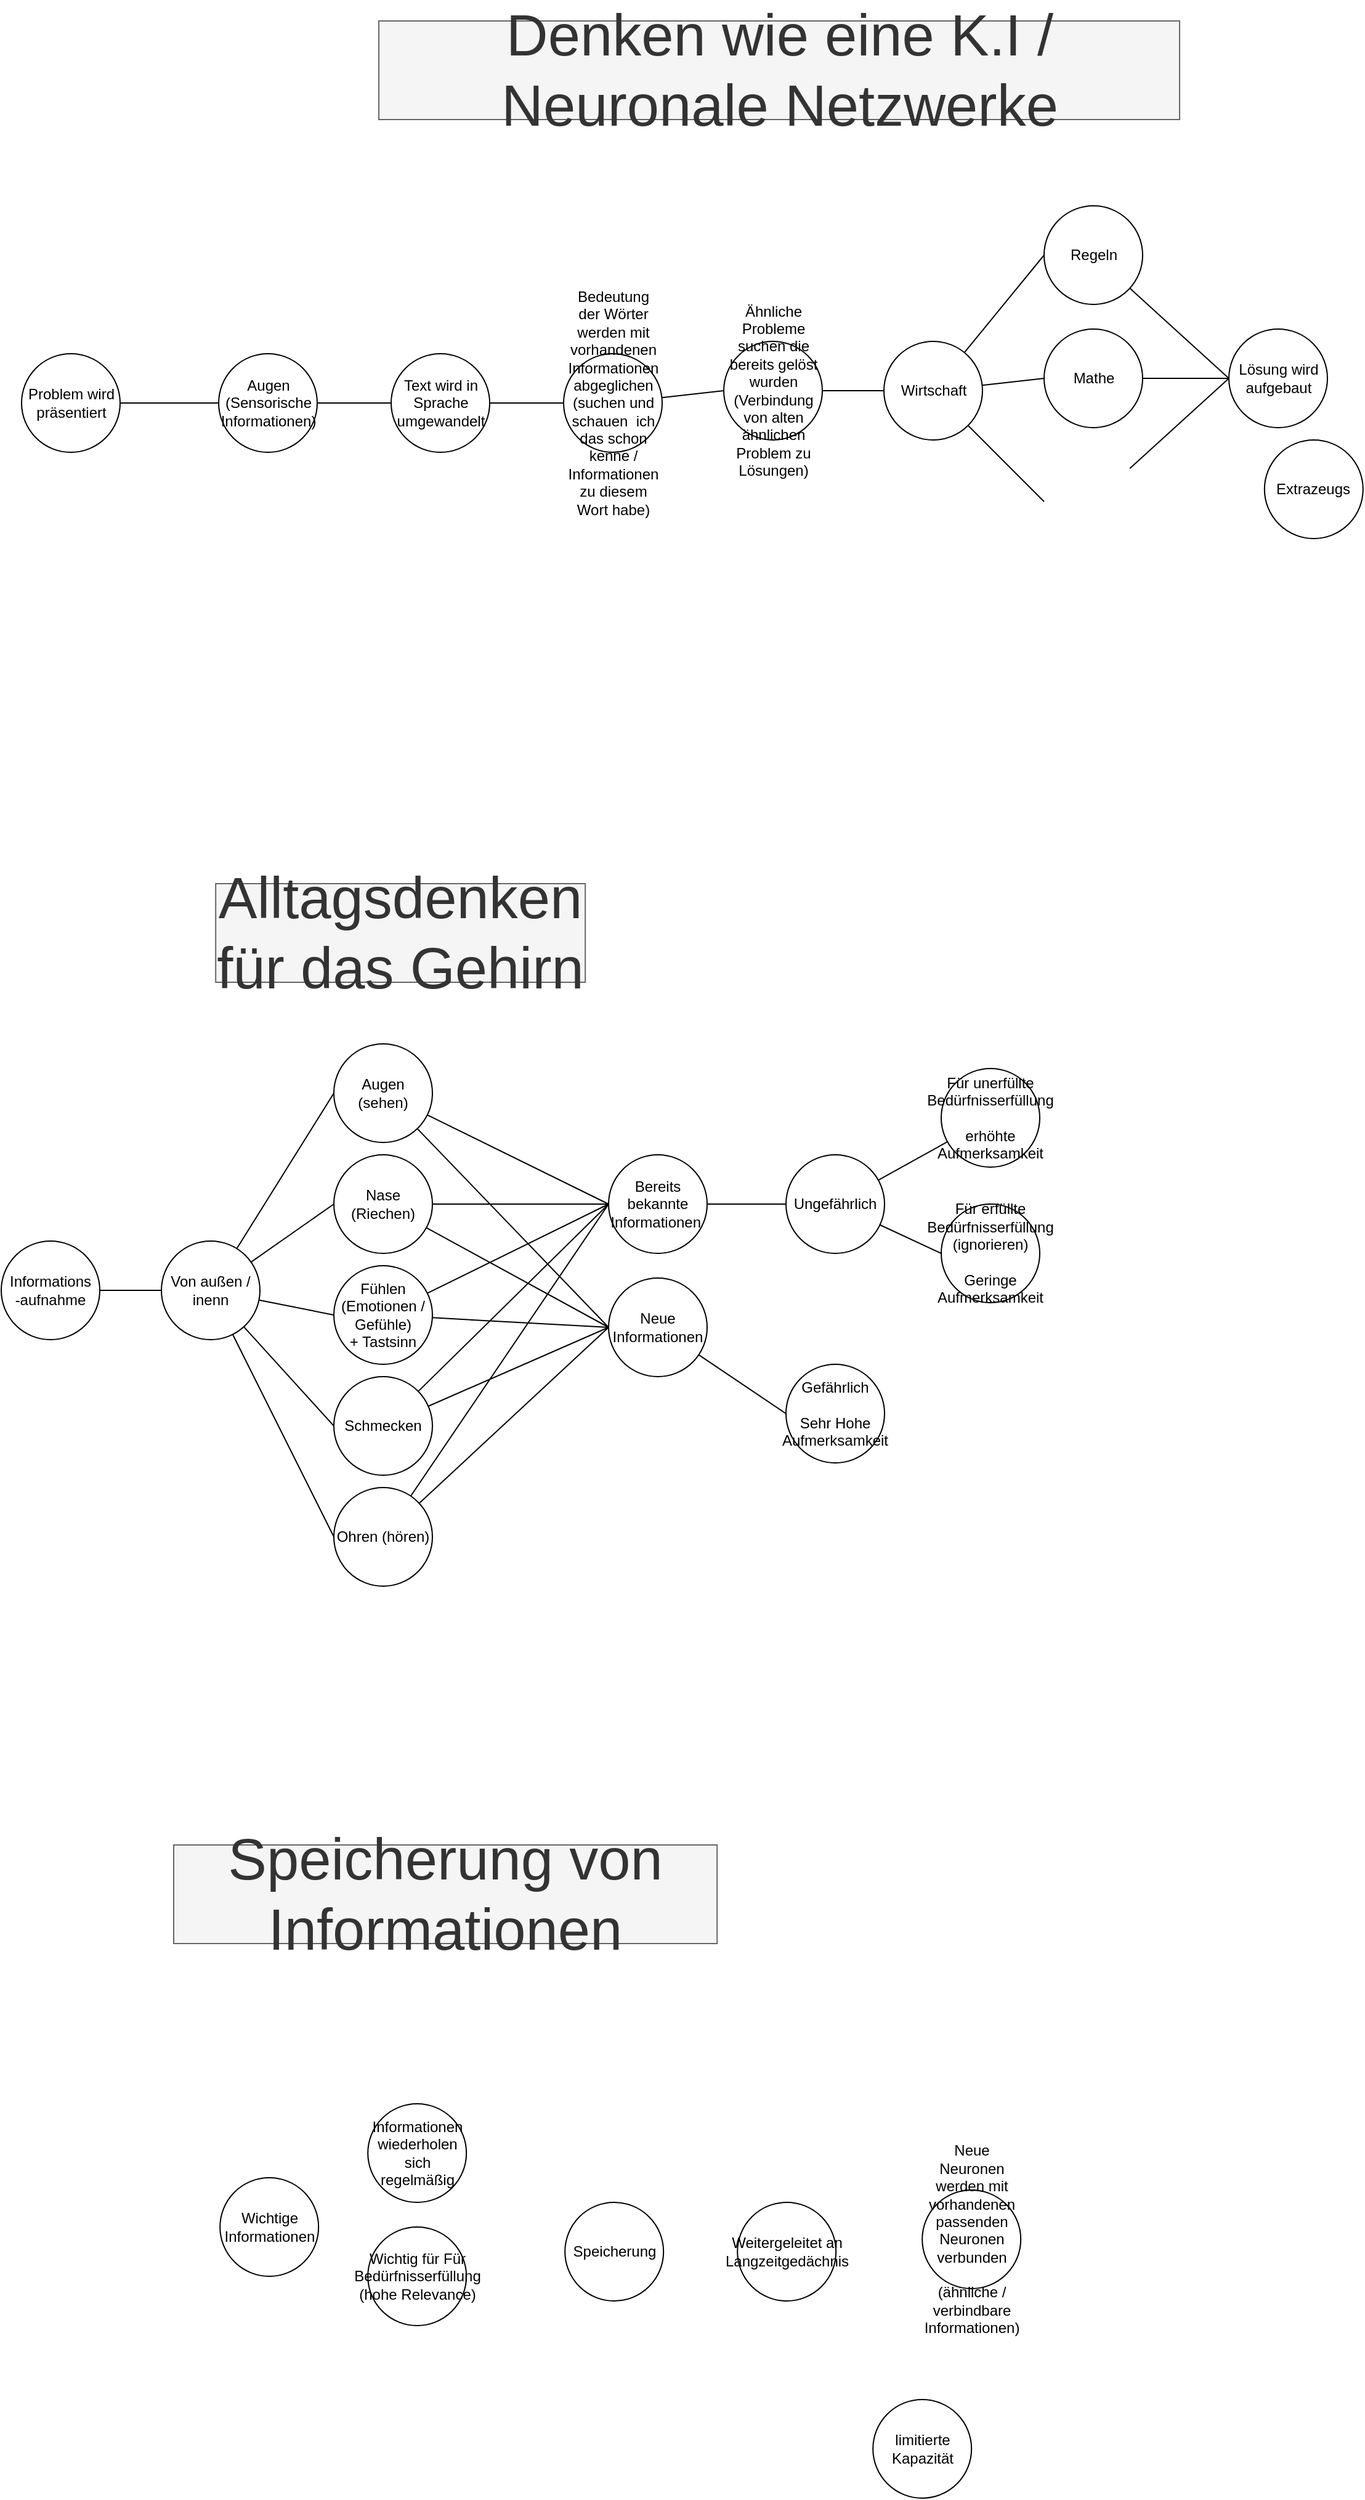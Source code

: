 <mxfile version="13.1.14" type="google"><diagram id="ByB4bseiWDanY6o2Uz16" name="Page-1"><mxGraphModel dx="28924" dy="-28335" grid="1" gridSize="10" guides="1" tooltips="1" connect="1" arrows="1" fold="1" page="1" pageScale="1" pageWidth="827" pageHeight="1169" math="0" shadow="0"><root><mxCell id="0"/><mxCell id="1" parent="0"/><mxCell id="E83LHSmlsHQx7rjGWCSA-1" style="edgeStyle=none;rounded=0;orthogonalLoop=1;jettySize=auto;html=1;entryX=0;entryY=0.5;entryDx=0;entryDy=0;endArrow=none;endFill=0;" edge="1" parent="1" source="E83LHSmlsHQx7rjGWCSA-2" target="E83LHSmlsHQx7rjGWCSA-20"><mxGeometry relative="1" as="geometry"/></mxCell><mxCell id="E83LHSmlsHQx7rjGWCSA-2" value="Text wird in Sprache umgewandelt" style="ellipse;whiteSpace=wrap;html=1;aspect=fixed;" vertex="1" parent="1"><mxGeometry x="-27713.5" y="29550" width="80" height="80" as="geometry"/></mxCell><mxCell id="E83LHSmlsHQx7rjGWCSA-3" value="&lt;font style=&quot;font-size: 47px&quot;&gt;Denken wie eine K.I / Neuronale Netzwerke&lt;/font&gt;" style="text;html=1;strokeColor=#666666;fillColor=#f5f5f5;align=center;verticalAlign=middle;whiteSpace=wrap;rounded=0;fontSize=47;fontColor=#333333;" vertex="1" parent="1"><mxGeometry x="-27723.5" y="29280" width="650" height="80" as="geometry"/></mxCell><mxCell id="E83LHSmlsHQx7rjGWCSA-4" style="edgeStyle=none;rounded=0;orthogonalLoop=1;jettySize=auto;html=1;entryX=0;entryY=0.5;entryDx=0;entryDy=0;endArrow=none;endFill=0;" edge="1" parent="1" source="E83LHSmlsHQx7rjGWCSA-5" target="E83LHSmlsHQx7rjGWCSA-10"><mxGeometry relative="1" as="geometry"/></mxCell><mxCell id="E83LHSmlsHQx7rjGWCSA-5" value="Mathe" style="ellipse;whiteSpace=wrap;html=1;aspect=fixed;" vertex="1" parent="1"><mxGeometry x="-27183.5" y="29530" width="80" height="80" as="geometry"/></mxCell><mxCell id="E83LHSmlsHQx7rjGWCSA-6" style="edgeStyle=none;rounded=0;orthogonalLoop=1;jettySize=auto;html=1;entryX=0;entryY=0.5;entryDx=0;entryDy=0;endArrow=none;endFill=0;" edge="1" parent="1" source="E83LHSmlsHQx7rjGWCSA-7" target="E83LHSmlsHQx7rjGWCSA-2"><mxGeometry relative="1" as="geometry"/></mxCell><mxCell id="E83LHSmlsHQx7rjGWCSA-7" value="Augen (Sensorische Informationen)" style="ellipse;whiteSpace=wrap;html=1;aspect=fixed;" vertex="1" parent="1"><mxGeometry x="-27853.5" y="29550" width="80" height="80" as="geometry"/></mxCell><mxCell id="E83LHSmlsHQx7rjGWCSA-8" style="edgeStyle=none;rounded=0;orthogonalLoop=1;jettySize=auto;html=1;entryX=0;entryY=0.5;entryDx=0;entryDy=0;endArrow=none;endFill=0;" edge="1" parent="1" source="E83LHSmlsHQx7rjGWCSA-9" target="E83LHSmlsHQx7rjGWCSA-18"><mxGeometry relative="1" as="geometry"/></mxCell><mxCell id="E83LHSmlsHQx7rjGWCSA-9" value="Ähnliche Probleme suchen die bereits gelöst wurden (Verbindung von alten ähnlichen Problem zu Lösungen)" style="ellipse;whiteSpace=wrap;html=1;aspect=fixed;" vertex="1" parent="1"><mxGeometry x="-27443.5" y="29540" width="80" height="80" as="geometry"/></mxCell><mxCell id="E83LHSmlsHQx7rjGWCSA-10" value="Lösung wird aufgebaut" style="ellipse;whiteSpace=wrap;html=1;aspect=fixed;" vertex="1" parent="1"><mxGeometry x="-27033.5" y="29530" width="80" height="80" as="geometry"/></mxCell><mxCell id="E83LHSmlsHQx7rjGWCSA-11" style="edgeStyle=none;rounded=0;orthogonalLoop=1;jettySize=auto;html=1;entryX=0;entryY=0.5;entryDx=0;entryDy=0;endArrow=none;endFill=0;" edge="1" parent="1" source="E83LHSmlsHQx7rjGWCSA-12" target="E83LHSmlsHQx7rjGWCSA-7"><mxGeometry relative="1" as="geometry"/></mxCell><mxCell id="E83LHSmlsHQx7rjGWCSA-12" value="Problem wird präsentiert" style="ellipse;whiteSpace=wrap;html=1;aspect=fixed;" vertex="1" parent="1"><mxGeometry x="-28013.5" y="29550" width="80" height="80" as="geometry"/></mxCell><mxCell id="E83LHSmlsHQx7rjGWCSA-13" style="edgeStyle=none;rounded=0;orthogonalLoop=1;jettySize=auto;html=1;entryX=0;entryY=0.5;entryDx=0;entryDy=0;endArrow=none;endFill=0;" edge="1" parent="1" source="E83LHSmlsHQx7rjGWCSA-14" target="E83LHSmlsHQx7rjGWCSA-10"><mxGeometry relative="1" as="geometry"/></mxCell><mxCell id="E83LHSmlsHQx7rjGWCSA-14" value="Regeln" style="ellipse;whiteSpace=wrap;html=1;aspect=fixed;" vertex="1" parent="1"><mxGeometry x="-27183.5" y="29430" width="80" height="80" as="geometry"/></mxCell><mxCell id="E83LHSmlsHQx7rjGWCSA-15" style="edgeStyle=none;rounded=0;orthogonalLoop=1;jettySize=auto;html=1;entryX=0;entryY=0.5;entryDx=0;entryDy=0;endArrow=none;endFill=0;" edge="1" parent="1" source="E83LHSmlsHQx7rjGWCSA-18" target="E83LHSmlsHQx7rjGWCSA-14"><mxGeometry relative="1" as="geometry"/></mxCell><mxCell id="E83LHSmlsHQx7rjGWCSA-16" style="edgeStyle=none;rounded=0;orthogonalLoop=1;jettySize=auto;html=1;entryX=0;entryY=0.5;entryDx=0;entryDy=0;endArrow=none;endFill=0;" edge="1" parent="1" source="E83LHSmlsHQx7rjGWCSA-18" target="E83LHSmlsHQx7rjGWCSA-5"><mxGeometry relative="1" as="geometry"/></mxCell><mxCell id="E83LHSmlsHQx7rjGWCSA-17" style="edgeStyle=none;rounded=0;orthogonalLoop=1;jettySize=auto;html=1;entryX=0;entryY=0.5;entryDx=0;entryDy=0;endArrow=none;endFill=0;" edge="1" parent="1" source="E83LHSmlsHQx7rjGWCSA-18"><mxGeometry relative="1" as="geometry"><mxPoint x="-27183.5" y="29670" as="targetPoint"/></mxGeometry></mxCell><mxCell id="E83LHSmlsHQx7rjGWCSA-18" value="Wirtschaft" style="ellipse;whiteSpace=wrap;html=1;aspect=fixed;" vertex="1" parent="1"><mxGeometry x="-27313.5" y="29540" width="80" height="80" as="geometry"/></mxCell><mxCell id="E83LHSmlsHQx7rjGWCSA-19" style="edgeStyle=none;rounded=0;orthogonalLoop=1;jettySize=auto;html=1;entryX=0;entryY=0.5;entryDx=0;entryDy=0;endArrow=none;endFill=0;" edge="1" parent="1" source="E83LHSmlsHQx7rjGWCSA-20" target="E83LHSmlsHQx7rjGWCSA-9"><mxGeometry relative="1" as="geometry"/></mxCell><mxCell id="E83LHSmlsHQx7rjGWCSA-20" value="Bedeutung der Wörter werden mit vorhandenen Informationen abgeglichen (suchen und schauen&amp;nbsp; ich das schon kenne / Informationen zu diesem Wort habe)" style="ellipse;whiteSpace=wrap;html=1;aspect=fixed;" vertex="1" parent="1"><mxGeometry x="-27573.5" y="29550" width="80" height="80" as="geometry"/></mxCell><mxCell id="E83LHSmlsHQx7rjGWCSA-21" style="edgeStyle=none;rounded=0;orthogonalLoop=1;jettySize=auto;html=1;entryX=0;entryY=0.5;entryDx=0;entryDy=0;endArrow=none;endFill=0;" edge="1" parent="1" target="E83LHSmlsHQx7rjGWCSA-10"><mxGeometry relative="1" as="geometry"><mxPoint x="-27113.902" y="29643.093" as="sourcePoint"/></mxGeometry></mxCell><mxCell id="E83LHSmlsHQx7rjGWCSA-22" value="Extrazeugs" style="ellipse;whiteSpace=wrap;html=1;aspect=fixed;" vertex="1" parent="1"><mxGeometry x="-27004.59" y="29620" width="80" height="80" as="geometry"/></mxCell><mxCell id="E83LHSmlsHQx7rjGWCSA-23" value="&lt;font style=&quot;font-size: 47px&quot;&gt;Alltagsdenken für das Gehirn&lt;/font&gt;" style="text;html=1;strokeColor=#666666;fillColor=#f5f5f5;align=center;verticalAlign=middle;whiteSpace=wrap;rounded=0;fontColor=#333333;" vertex="1" parent="1"><mxGeometry x="-27855.91" y="29980" width="300" height="80" as="geometry"/></mxCell><mxCell id="E83LHSmlsHQx7rjGWCSA-24" style="edgeStyle=none;rounded=0;orthogonalLoop=1;jettySize=auto;html=1;entryX=0;entryY=0.5;entryDx=0;entryDy=0;endArrow=none;endFill=0;" edge="1" parent="1" source="E83LHSmlsHQx7rjGWCSA-25" target="E83LHSmlsHQx7rjGWCSA-40"><mxGeometry relative="1" as="geometry"/></mxCell><mxCell id="E83LHSmlsHQx7rjGWCSA-25" value="Informations&lt;br&gt;-aufnahme" style="ellipse;whiteSpace=wrap;html=1;aspect=fixed;" vertex="1" parent="1"><mxGeometry x="-28030" y="30270" width="80" height="80" as="geometry"/></mxCell><mxCell id="E83LHSmlsHQx7rjGWCSA-26" style="edgeStyle=none;rounded=0;orthogonalLoop=1;jettySize=auto;html=1;entryX=0;entryY=0.5;entryDx=0;entryDy=0;endArrow=none;endFill=0;" edge="1" parent="1" source="E83LHSmlsHQx7rjGWCSA-28" target="E83LHSmlsHQx7rjGWCSA-49"><mxGeometry relative="1" as="geometry"/></mxCell><mxCell id="E83LHSmlsHQx7rjGWCSA-27" style="edgeStyle=none;rounded=0;orthogonalLoop=1;jettySize=auto;html=1;entryX=0;entryY=0.5;entryDx=0;entryDy=0;endArrow=none;endFill=0;" edge="1" parent="1" source="E83LHSmlsHQx7rjGWCSA-28" target="E83LHSmlsHQx7rjGWCSA-51"><mxGeometry relative="1" as="geometry"/></mxCell><mxCell id="E83LHSmlsHQx7rjGWCSA-28" value="Augen (sehen)" style="ellipse;whiteSpace=wrap;html=1;aspect=fixed;" vertex="1" parent="1"><mxGeometry x="-27760" y="30110" width="80" height="80" as="geometry"/></mxCell><mxCell id="E83LHSmlsHQx7rjGWCSA-29" style="edgeStyle=none;rounded=0;orthogonalLoop=1;jettySize=auto;html=1;entryX=0;entryY=0.5;entryDx=0;entryDy=0;endArrow=none;endFill=0;" edge="1" parent="1" source="E83LHSmlsHQx7rjGWCSA-31" target="E83LHSmlsHQx7rjGWCSA-49"><mxGeometry relative="1" as="geometry"/></mxCell><mxCell id="E83LHSmlsHQx7rjGWCSA-30" style="edgeStyle=none;rounded=0;orthogonalLoop=1;jettySize=auto;html=1;entryX=0;entryY=0.5;entryDx=0;entryDy=0;endArrow=none;endFill=0;" edge="1" parent="1" source="E83LHSmlsHQx7rjGWCSA-31" target="E83LHSmlsHQx7rjGWCSA-51"><mxGeometry relative="1" as="geometry"/></mxCell><mxCell id="E83LHSmlsHQx7rjGWCSA-31" value="Nase (Riechen)" style="ellipse;whiteSpace=wrap;html=1;aspect=fixed;" vertex="1" parent="1"><mxGeometry x="-27760" y="30200" width="80" height="80" as="geometry"/></mxCell><mxCell id="E83LHSmlsHQx7rjGWCSA-32" style="edgeStyle=none;rounded=0;orthogonalLoop=1;jettySize=auto;html=1;entryX=0;entryY=0.5;entryDx=0;entryDy=0;endArrow=none;endFill=0;" edge="1" parent="1" source="E83LHSmlsHQx7rjGWCSA-34" target="E83LHSmlsHQx7rjGWCSA-49"><mxGeometry relative="1" as="geometry"/></mxCell><mxCell id="E83LHSmlsHQx7rjGWCSA-33" style="edgeStyle=none;rounded=0;orthogonalLoop=1;jettySize=auto;html=1;entryX=0;entryY=0.5;entryDx=0;entryDy=0;endArrow=none;endFill=0;" edge="1" parent="1" source="E83LHSmlsHQx7rjGWCSA-34" target="E83LHSmlsHQx7rjGWCSA-51"><mxGeometry relative="1" as="geometry"/></mxCell><mxCell id="E83LHSmlsHQx7rjGWCSA-34" value="Fühlen (Emotionen / Gefühle) &lt;br&gt;+ Tastsinn" style="ellipse;whiteSpace=wrap;html=1;aspect=fixed;" vertex="1" parent="1"><mxGeometry x="-27760" y="30290" width="80" height="80" as="geometry"/></mxCell><mxCell id="E83LHSmlsHQx7rjGWCSA-35" style="edgeStyle=none;rounded=0;orthogonalLoop=1;jettySize=auto;html=1;entryX=0;entryY=0.5;entryDx=0;entryDy=0;endArrow=none;endFill=0;" edge="1" parent="1" source="E83LHSmlsHQx7rjGWCSA-40" target="E83LHSmlsHQx7rjGWCSA-28"><mxGeometry relative="1" as="geometry"/></mxCell><mxCell id="E83LHSmlsHQx7rjGWCSA-36" style="edgeStyle=none;rounded=0;orthogonalLoop=1;jettySize=auto;html=1;entryX=0;entryY=0.5;entryDx=0;entryDy=0;endArrow=none;endFill=0;" edge="1" parent="1" source="E83LHSmlsHQx7rjGWCSA-40" target="E83LHSmlsHQx7rjGWCSA-31"><mxGeometry relative="1" as="geometry"/></mxCell><mxCell id="E83LHSmlsHQx7rjGWCSA-37" style="edgeStyle=none;rounded=0;orthogonalLoop=1;jettySize=auto;html=1;entryX=0;entryY=0.5;entryDx=0;entryDy=0;endArrow=none;endFill=0;" edge="1" parent="1" source="E83LHSmlsHQx7rjGWCSA-40" target="E83LHSmlsHQx7rjGWCSA-34"><mxGeometry relative="1" as="geometry"/></mxCell><mxCell id="E83LHSmlsHQx7rjGWCSA-38" style="edgeStyle=none;rounded=0;orthogonalLoop=1;jettySize=auto;html=1;entryX=0;entryY=0.5;entryDx=0;entryDy=0;endArrow=none;endFill=0;" edge="1" parent="1" source="E83LHSmlsHQx7rjGWCSA-40" target="E83LHSmlsHQx7rjGWCSA-43"><mxGeometry relative="1" as="geometry"/></mxCell><mxCell id="E83LHSmlsHQx7rjGWCSA-39" style="edgeStyle=none;rounded=0;orthogonalLoop=1;jettySize=auto;html=1;entryX=0;entryY=0.5;entryDx=0;entryDy=0;endArrow=none;endFill=0;" edge="1" parent="1" source="E83LHSmlsHQx7rjGWCSA-40" target="E83LHSmlsHQx7rjGWCSA-46"><mxGeometry relative="1" as="geometry"/></mxCell><mxCell id="E83LHSmlsHQx7rjGWCSA-40" value="Von außen / inenn" style="ellipse;whiteSpace=wrap;html=1;aspect=fixed;" vertex="1" parent="1"><mxGeometry x="-27900" y="30270" width="80" height="80" as="geometry"/></mxCell><mxCell id="E83LHSmlsHQx7rjGWCSA-41" style="edgeStyle=none;rounded=0;orthogonalLoop=1;jettySize=auto;html=1;entryX=0;entryY=0.5;entryDx=0;entryDy=0;endArrow=none;endFill=0;" edge="1" parent="1" source="E83LHSmlsHQx7rjGWCSA-43" target="E83LHSmlsHQx7rjGWCSA-49"><mxGeometry relative="1" as="geometry"/></mxCell><mxCell id="E83LHSmlsHQx7rjGWCSA-42" style="edgeStyle=none;rounded=0;orthogonalLoop=1;jettySize=auto;html=1;entryX=0;entryY=0.5;entryDx=0;entryDy=0;endArrow=none;endFill=0;" edge="1" parent="1" source="E83LHSmlsHQx7rjGWCSA-43" target="E83LHSmlsHQx7rjGWCSA-51"><mxGeometry relative="1" as="geometry"/></mxCell><mxCell id="E83LHSmlsHQx7rjGWCSA-43" value="Schmecken" style="ellipse;whiteSpace=wrap;html=1;aspect=fixed;" vertex="1" parent="1"><mxGeometry x="-27760" y="30380" width="80" height="80" as="geometry"/></mxCell><mxCell id="E83LHSmlsHQx7rjGWCSA-44" style="edgeStyle=none;rounded=0;orthogonalLoop=1;jettySize=auto;html=1;entryX=0;entryY=0.5;entryDx=0;entryDy=0;endArrow=none;endFill=0;" edge="1" parent="1" source="E83LHSmlsHQx7rjGWCSA-46" target="E83LHSmlsHQx7rjGWCSA-49"><mxGeometry relative="1" as="geometry"/></mxCell><mxCell id="E83LHSmlsHQx7rjGWCSA-45" style="edgeStyle=none;rounded=0;orthogonalLoop=1;jettySize=auto;html=1;entryX=0;entryY=0.5;entryDx=0;entryDy=0;endArrow=none;endFill=0;" edge="1" parent="1" source="E83LHSmlsHQx7rjGWCSA-46" target="E83LHSmlsHQx7rjGWCSA-51"><mxGeometry relative="1" as="geometry"/></mxCell><mxCell id="E83LHSmlsHQx7rjGWCSA-46" value="Ohren (hören)" style="ellipse;whiteSpace=wrap;html=1;aspect=fixed;" vertex="1" parent="1"><mxGeometry x="-27760" y="30470" width="80" height="80" as="geometry"/></mxCell><mxCell id="E83LHSmlsHQx7rjGWCSA-47" value="limitierte Kapazität" style="ellipse;whiteSpace=wrap;html=1;aspect=fixed;" vertex="1" parent="1"><mxGeometry x="-27322.41" y="31210" width="80" height="80" as="geometry"/></mxCell><mxCell id="E83LHSmlsHQx7rjGWCSA-48" style="edgeStyle=none;rounded=0;orthogonalLoop=1;jettySize=auto;html=1;entryX=0;entryY=0.5;entryDx=0;entryDy=0;endArrow=none;endFill=0;" edge="1" parent="1" source="E83LHSmlsHQx7rjGWCSA-49" target="E83LHSmlsHQx7rjGWCSA-54"><mxGeometry relative="1" as="geometry"/></mxCell><mxCell id="E83LHSmlsHQx7rjGWCSA-49" value="Bereits bekannte Informationen&amp;nbsp;" style="ellipse;whiteSpace=wrap;html=1;aspect=fixed;" vertex="1" parent="1"><mxGeometry x="-27537" y="30200" width="80" height="80" as="geometry"/></mxCell><mxCell id="E83LHSmlsHQx7rjGWCSA-50" style="edgeStyle=none;rounded=0;orthogonalLoop=1;jettySize=auto;html=1;endArrow=none;endFill=0;entryX=0;entryY=0.5;entryDx=0;entryDy=0;" edge="1" parent="1" source="E83LHSmlsHQx7rjGWCSA-51" target="E83LHSmlsHQx7rjGWCSA-57"><mxGeometry relative="1" as="geometry"><mxPoint x="-27427" y="30340" as="targetPoint"/></mxGeometry></mxCell><mxCell id="E83LHSmlsHQx7rjGWCSA-51" value="Neue Informationen" style="ellipse;whiteSpace=wrap;html=1;aspect=fixed;" vertex="1" parent="1"><mxGeometry x="-27537" y="30300" width="80" height="80" as="geometry"/></mxCell><mxCell id="E83LHSmlsHQx7rjGWCSA-52" style="edgeStyle=none;rounded=0;orthogonalLoop=1;jettySize=auto;html=1;endArrow=none;endFill=0;" edge="1" parent="1" source="E83LHSmlsHQx7rjGWCSA-54" target="E83LHSmlsHQx7rjGWCSA-55"><mxGeometry relative="1" as="geometry"/></mxCell><mxCell id="E83LHSmlsHQx7rjGWCSA-53" style="edgeStyle=none;rounded=0;orthogonalLoop=1;jettySize=auto;html=1;entryX=0;entryY=0.5;entryDx=0;entryDy=0;endArrow=none;endFill=0;" edge="1" parent="1" source="E83LHSmlsHQx7rjGWCSA-54" target="E83LHSmlsHQx7rjGWCSA-56"><mxGeometry relative="1" as="geometry"/></mxCell><mxCell id="E83LHSmlsHQx7rjGWCSA-54" value="Ungefährlich" style="ellipse;whiteSpace=wrap;html=1;aspect=fixed;" vertex="1" parent="1"><mxGeometry x="-27393" y="30200" width="80" height="80" as="geometry"/></mxCell><mxCell id="E83LHSmlsHQx7rjGWCSA-55" value="Für unerfüllte Bedürfnisserfüllung&lt;br&gt;&lt;br&gt;erhöhte Aufmerksamkeit" style="ellipse;whiteSpace=wrap;html=1;aspect=fixed;" vertex="1" parent="1"><mxGeometry x="-27267" y="30130" width="80" height="80" as="geometry"/></mxCell><mxCell id="E83LHSmlsHQx7rjGWCSA-56" value="Für erfüllte Bedürfnisserfüllung&lt;br&gt;(ignorieren)&lt;br&gt;&lt;br&gt;Geringe Aufmerksamkeit" style="ellipse;whiteSpace=wrap;html=1;aspect=fixed;" vertex="1" parent="1"><mxGeometry x="-27267" y="30240" width="80" height="80" as="geometry"/></mxCell><mxCell id="E83LHSmlsHQx7rjGWCSA-57" value="Gefährlich&lt;br&gt;&lt;br&gt;Sehr Hohe Aufmerksamkeit" style="ellipse;whiteSpace=wrap;html=1;aspect=fixed;" vertex="1" parent="1"><mxGeometry x="-27393" y="30370" width="80" height="80" as="geometry"/></mxCell><mxCell id="E83LHSmlsHQx7rjGWCSA-58" style="edgeStyle=none;rounded=0;orthogonalLoop=1;jettySize=auto;html=1;exitX=1;exitY=1;exitDx=0;exitDy=0;endArrow=none;endFill=0;" edge="1" parent="1" source="E83LHSmlsHQx7rjGWCSA-57" target="E83LHSmlsHQx7rjGWCSA-57"><mxGeometry relative="1" as="geometry"/></mxCell><mxCell id="E83LHSmlsHQx7rjGWCSA-59" value="Wichtige Informationen" style="ellipse;whiteSpace=wrap;html=1;aspect=fixed;" vertex="1" parent="1"><mxGeometry x="-27852.41" y="31030" width="80" height="80" as="geometry"/></mxCell><mxCell id="E83LHSmlsHQx7rjGWCSA-60" value="Informationen wiederholen sich regelmäßig" style="ellipse;whiteSpace=wrap;html=1;aspect=fixed;" vertex="1" parent="1"><mxGeometry x="-27732.41" y="30970" width="80" height="80" as="geometry"/></mxCell><mxCell id="E83LHSmlsHQx7rjGWCSA-61" value="Wichtig für Für Bedürfnisserfüllung&lt;br&gt;(hohe Relevance)" style="ellipse;whiteSpace=wrap;html=1;aspect=fixed;" vertex="1" parent="1"><mxGeometry x="-27732.41" y="31070" width="80" height="80" as="geometry"/></mxCell><mxCell id="E83LHSmlsHQx7rjGWCSA-62" value="Weitergeleitet an Langzeitgedächnis" style="ellipse;whiteSpace=wrap;html=1;aspect=fixed;" vertex="1" parent="1"><mxGeometry x="-27432.41" y="31050" width="80" height="80" as="geometry"/></mxCell><mxCell id="E83LHSmlsHQx7rjGWCSA-63" value="Speicherung" style="ellipse;whiteSpace=wrap;html=1;aspect=fixed;" vertex="1" parent="1"><mxGeometry x="-27572.41" y="31050" width="80" height="80" as="geometry"/></mxCell><mxCell id="E83LHSmlsHQx7rjGWCSA-64" value="Neue Neuronen werden mit vorhandenen passenden Neuronen verbunden &lt;br&gt;&lt;br&gt;(ähnliche / verbindbare Informationen)" style="ellipse;whiteSpace=wrap;html=1;aspect=fixed;" vertex="1" parent="1"><mxGeometry x="-27282.41" y="31040" width="80" height="80" as="geometry"/></mxCell><mxCell id="E83LHSmlsHQx7rjGWCSA-65" value="&lt;font style=&quot;font-size: 47px;&quot;&gt;Speicherung von Informationen&lt;/font&gt;" style="text;html=1;strokeColor=#666666;fillColor=#f5f5f5;align=center;verticalAlign=middle;whiteSpace=wrap;rounded=0;fontColor=#333333;fontSize=47;" vertex="1" parent="1"><mxGeometry x="-27890" y="30760" width="441.09" height="80" as="geometry"/></mxCell></root></mxGraphModel></diagram></mxfile>
